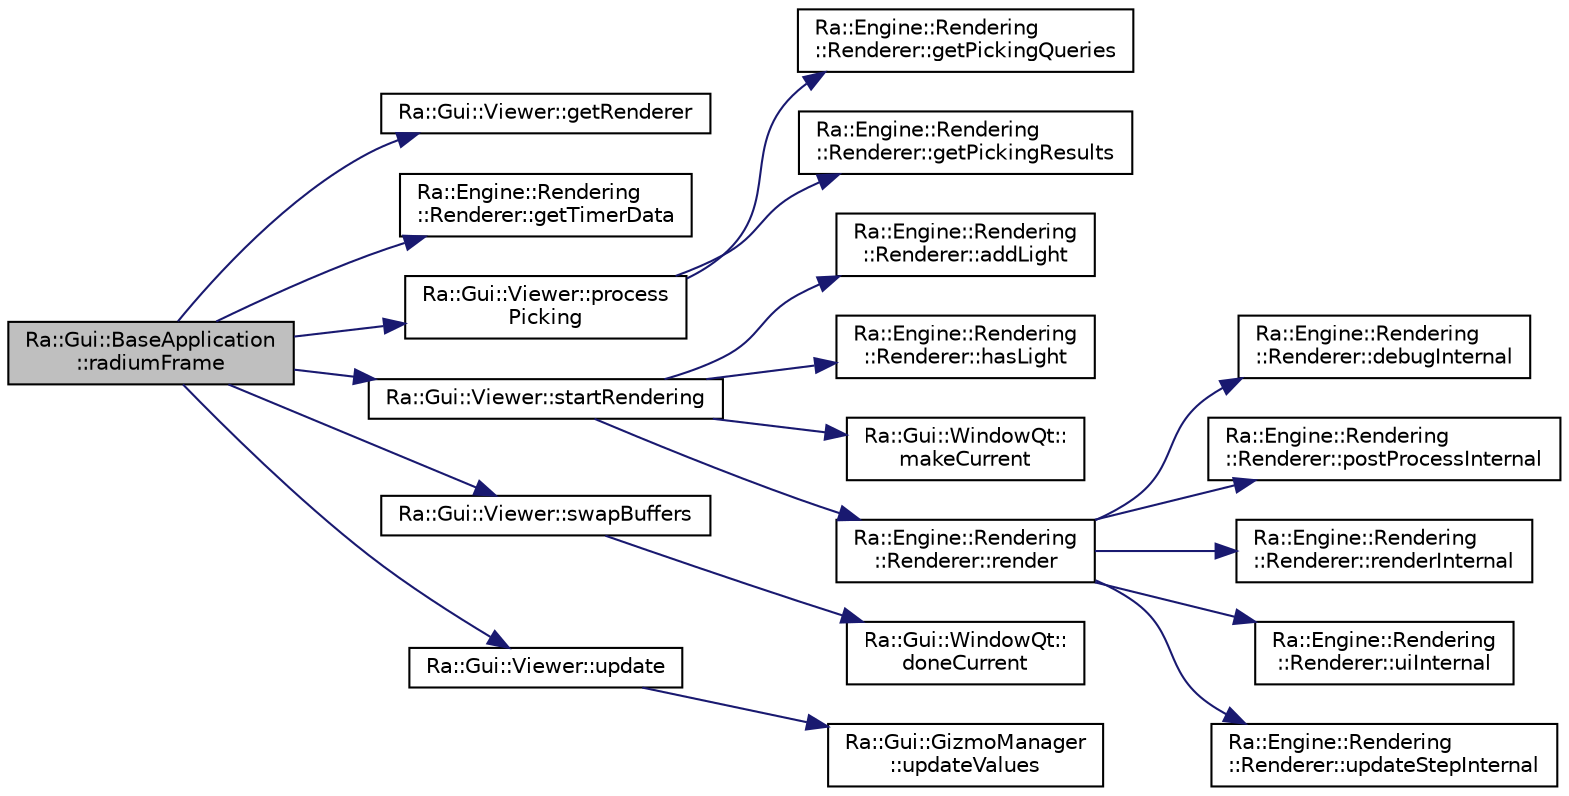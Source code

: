 digraph "Ra::Gui::BaseApplication::radiumFrame"
{
 // INTERACTIVE_SVG=YES
 // LATEX_PDF_SIZE
  edge [fontname="Helvetica",fontsize="10",labelfontname="Helvetica",labelfontsize="10"];
  node [fontname="Helvetica",fontsize="10",shape=record];
  rankdir="LR";
  Node1 [label="Ra::Gui::BaseApplication\l::radiumFrame",height=0.2,width=0.4,color="black", fillcolor="grey75", style="filled", fontcolor="black",tooltip="Advance the engine for one frame."];
  Node1 -> Node2 [color="midnightblue",fontsize="10",style="solid",fontname="Helvetica"];
  Node2 [label="Ra::Gui::Viewer::getRenderer",height=0.2,width=0.4,color="black", fillcolor="white", style="filled",URL="$classRa_1_1Gui_1_1Viewer.html#aa801426e3906c686bdbbc20bf553c041",tooltip="Read-only access to renderer."];
  Node1 -> Node3 [color="midnightblue",fontsize="10",style="solid",fontname="Helvetica"];
  Node3 [label="Ra::Engine::Rendering\l::Renderer::getTimerData",height=0.2,width=0.4,color="black", fillcolor="white", style="filled",URL="$classRa_1_1Engine_1_1Rendering_1_1Renderer.html#a1aa09e5b99011891aa0c5b6e0d8ed808",tooltip=" "];
  Node1 -> Node4 [color="midnightblue",fontsize="10",style="solid",fontname="Helvetica"];
  Node4 [label="Ra::Gui::Viewer::process\lPicking",height=0.2,width=0.4,color="black", fillcolor="white", style="filled",URL="$classRa_1_1Gui_1_1Viewer.html#aeee8e169e5cdca89d16cde152a7f4657",tooltip="Emits signals corresponding to picking requests."];
  Node4 -> Node5 [color="midnightblue",fontsize="10",style="solid",fontname="Helvetica"];
  Node5 [label="Ra::Engine::Rendering\l::Renderer::getPickingQueries",height=0.2,width=0.4,color="black", fillcolor="white", style="filled",URL="$classRa_1_1Engine_1_1Rendering_1_1Renderer.html#ac42e4205ffd8ebb7aa736b78da26dae1",tooltip=" "];
  Node4 -> Node6 [color="midnightblue",fontsize="10",style="solid",fontname="Helvetica"];
  Node6 [label="Ra::Engine::Rendering\l::Renderer::getPickingResults",height=0.2,width=0.4,color="black", fillcolor="white", style="filled",URL="$classRa_1_1Engine_1_1Rendering_1_1Renderer.html#ab8bd7377df698283d3f916cb53d90be5",tooltip=" "];
  Node1 -> Node7 [color="midnightblue",fontsize="10",style="solid",fontname="Helvetica"];
  Node7 [label="Ra::Gui::Viewer::startRendering",height=0.2,width=0.4,color="black", fillcolor="white", style="filled",URL="$classRa_1_1Gui_1_1Viewer.html#a0bc8019968c23fd6ca0d1c27c0d6ec0d",tooltip="Start rendering (potentially asynchronously in a separate thread)"];
  Node7 -> Node8 [color="midnightblue",fontsize="10",style="solid",fontname="Helvetica"];
  Node8 [label="Ra::Engine::Rendering\l::Renderer::addLight",height=0.2,width=0.4,color="black", fillcolor="white", style="filled",URL="$classRa_1_1Engine_1_1Rendering_1_1Renderer.html#a5c448956bee4797f190a4a4b9da4f05c",tooltip=" "];
  Node7 -> Node9 [color="midnightblue",fontsize="10",style="solid",fontname="Helvetica"];
  Node9 [label="Ra::Engine::Rendering\l::Renderer::hasLight",height=0.2,width=0.4,color="black", fillcolor="white", style="filled",URL="$classRa_1_1Engine_1_1Rendering_1_1Renderer.html#a4bce4a0e7b0c92d787bfbc4f3589c973",tooltip="Tell if the renderer has an usable light."];
  Node7 -> Node10 [color="midnightblue",fontsize="10",style="solid",fontname="Helvetica"];
  Node10 [label="Ra::Gui::WindowQt::\lmakeCurrent",height=0.2,width=0.4,color="black", fillcolor="white", style="filled",URL="$classRa_1_1Gui_1_1WindowQt.html#a78476baacd2df24a260f604d02c8ddc4",tooltip=" "];
  Node7 -> Node11 [color="midnightblue",fontsize="10",style="solid",fontname="Helvetica"];
  Node11 [label="Ra::Engine::Rendering\l::Renderer::render",height=0.2,width=0.4,color="black", fillcolor="white", style="filled",URL="$classRa_1_1Engine_1_1Rendering_1_1Renderer.html#a027cf22a1f9f48ea9f7dd7fae7108856",tooltip="Tell the renderer it needs to render. This method does the following steps :"];
  Node11 -> Node12 [color="midnightblue",fontsize="10",style="solid",fontname="Helvetica"];
  Node12 [label="Ra::Engine::Rendering\l::Renderer::debugInternal",height=0.2,width=0.4,color="black", fillcolor="white", style="filled",URL="$classRa_1_1Engine_1_1Rendering_1_1Renderer.html#a30c9f288f2ac8406c804c55b2623e348",tooltip="Add the debug layer with useful informations."];
  Node11 -> Node13 [color="midnightblue",fontsize="10",style="solid",fontname="Helvetica"];
  Node13 [label="Ra::Engine::Rendering\l::Renderer::postProcessInternal",height=0.2,width=0.4,color="black", fillcolor="white", style="filled",URL="$classRa_1_1Engine_1_1Rendering_1_1Renderer.html#a5fc9b2cb6c8fb0a7d1a7640a2ddc31b6",tooltip="Do all post processing stuff. If you override this method, be careful to fill."];
  Node11 -> Node14 [color="midnightblue",fontsize="10",style="solid",fontname="Helvetica"];
  Node14 [label="Ra::Engine::Rendering\l::Renderer::renderInternal",height=0.2,width=0.4,color="black", fillcolor="white", style="filled",URL="$classRa_1_1Engine_1_1Rendering_1_1Renderer.html#afe2f99ba86df2575f32a79d3d01d8d2f",tooltip="All the scene rendering magics basically happens here."];
  Node11 -> Node15 [color="midnightblue",fontsize="10",style="solid",fontname="Helvetica"];
  Node15 [label="Ra::Engine::Rendering\l::Renderer::uiInternal",height=0.2,width=0.4,color="black", fillcolor="white", style="filled",URL="$classRa_1_1Engine_1_1Rendering_1_1Renderer.html#abad46a9149c0d4578327325450b2472e",tooltip="Draw the UI data."];
  Node11 -> Node16 [color="midnightblue",fontsize="10",style="solid",fontname="Helvetica"];
  Node16 [label="Ra::Engine::Rendering\l::Renderer::updateStepInternal",height=0.2,width=0.4,color="black", fillcolor="white", style="filled",URL="$classRa_1_1Engine_1_1Rendering_1_1Renderer.html#ac3f6b287470f899b6aa9306b82249765",tooltip=" "];
  Node1 -> Node17 [color="midnightblue",fontsize="10",style="solid",fontname="Helvetica"];
  Node17 [label="Ra::Gui::Viewer::swapBuffers",height=0.2,width=0.4,color="black", fillcolor="white", style="filled",URL="$classRa_1_1Gui_1_1Viewer.html#a1ffe7aaecf91a91d6b1e98fb9dc75e5a",tooltip="Blocks until rendering is finished."];
  Node17 -> Node18 [color="midnightblue",fontsize="10",style="solid",fontname="Helvetica"];
  Node18 [label="Ra::Gui::WindowQt::\ldoneCurrent",height=0.2,width=0.4,color="black", fillcolor="white", style="filled",URL="$classRa_1_1Gui_1_1WindowQt.html#acd31b9e580f049491d13c16ef954d964",tooltip=" "];
  Node1 -> Node19 [color="midnightblue",fontsize="10",style="solid",fontname="Helvetica"];
  Node19 [label="Ra::Gui::Viewer::update",height=0.2,width=0.4,color="black", fillcolor="white", style="filled",URL="$classRa_1_1Gui_1_1Viewer.html#a48210627a598068db2492fc0aad99520",tooltip="Update the internal viewer state to the (application) time dt."];
  Node19 -> Node20 [color="midnightblue",fontsize="10",style="solid",fontname="Helvetica"];
  Node20 [label="Ra::Gui::GizmoManager\l::updateValues",height=0.2,width=0.4,color="black", fillcolor="white", style="filled",URL="$classRa_1_1Gui_1_1GizmoManager.html#a2733d1f2a992c50e41b93790b5323fe1",tooltip="Retrieve the transform from the editable and update the gizmos."];
}
